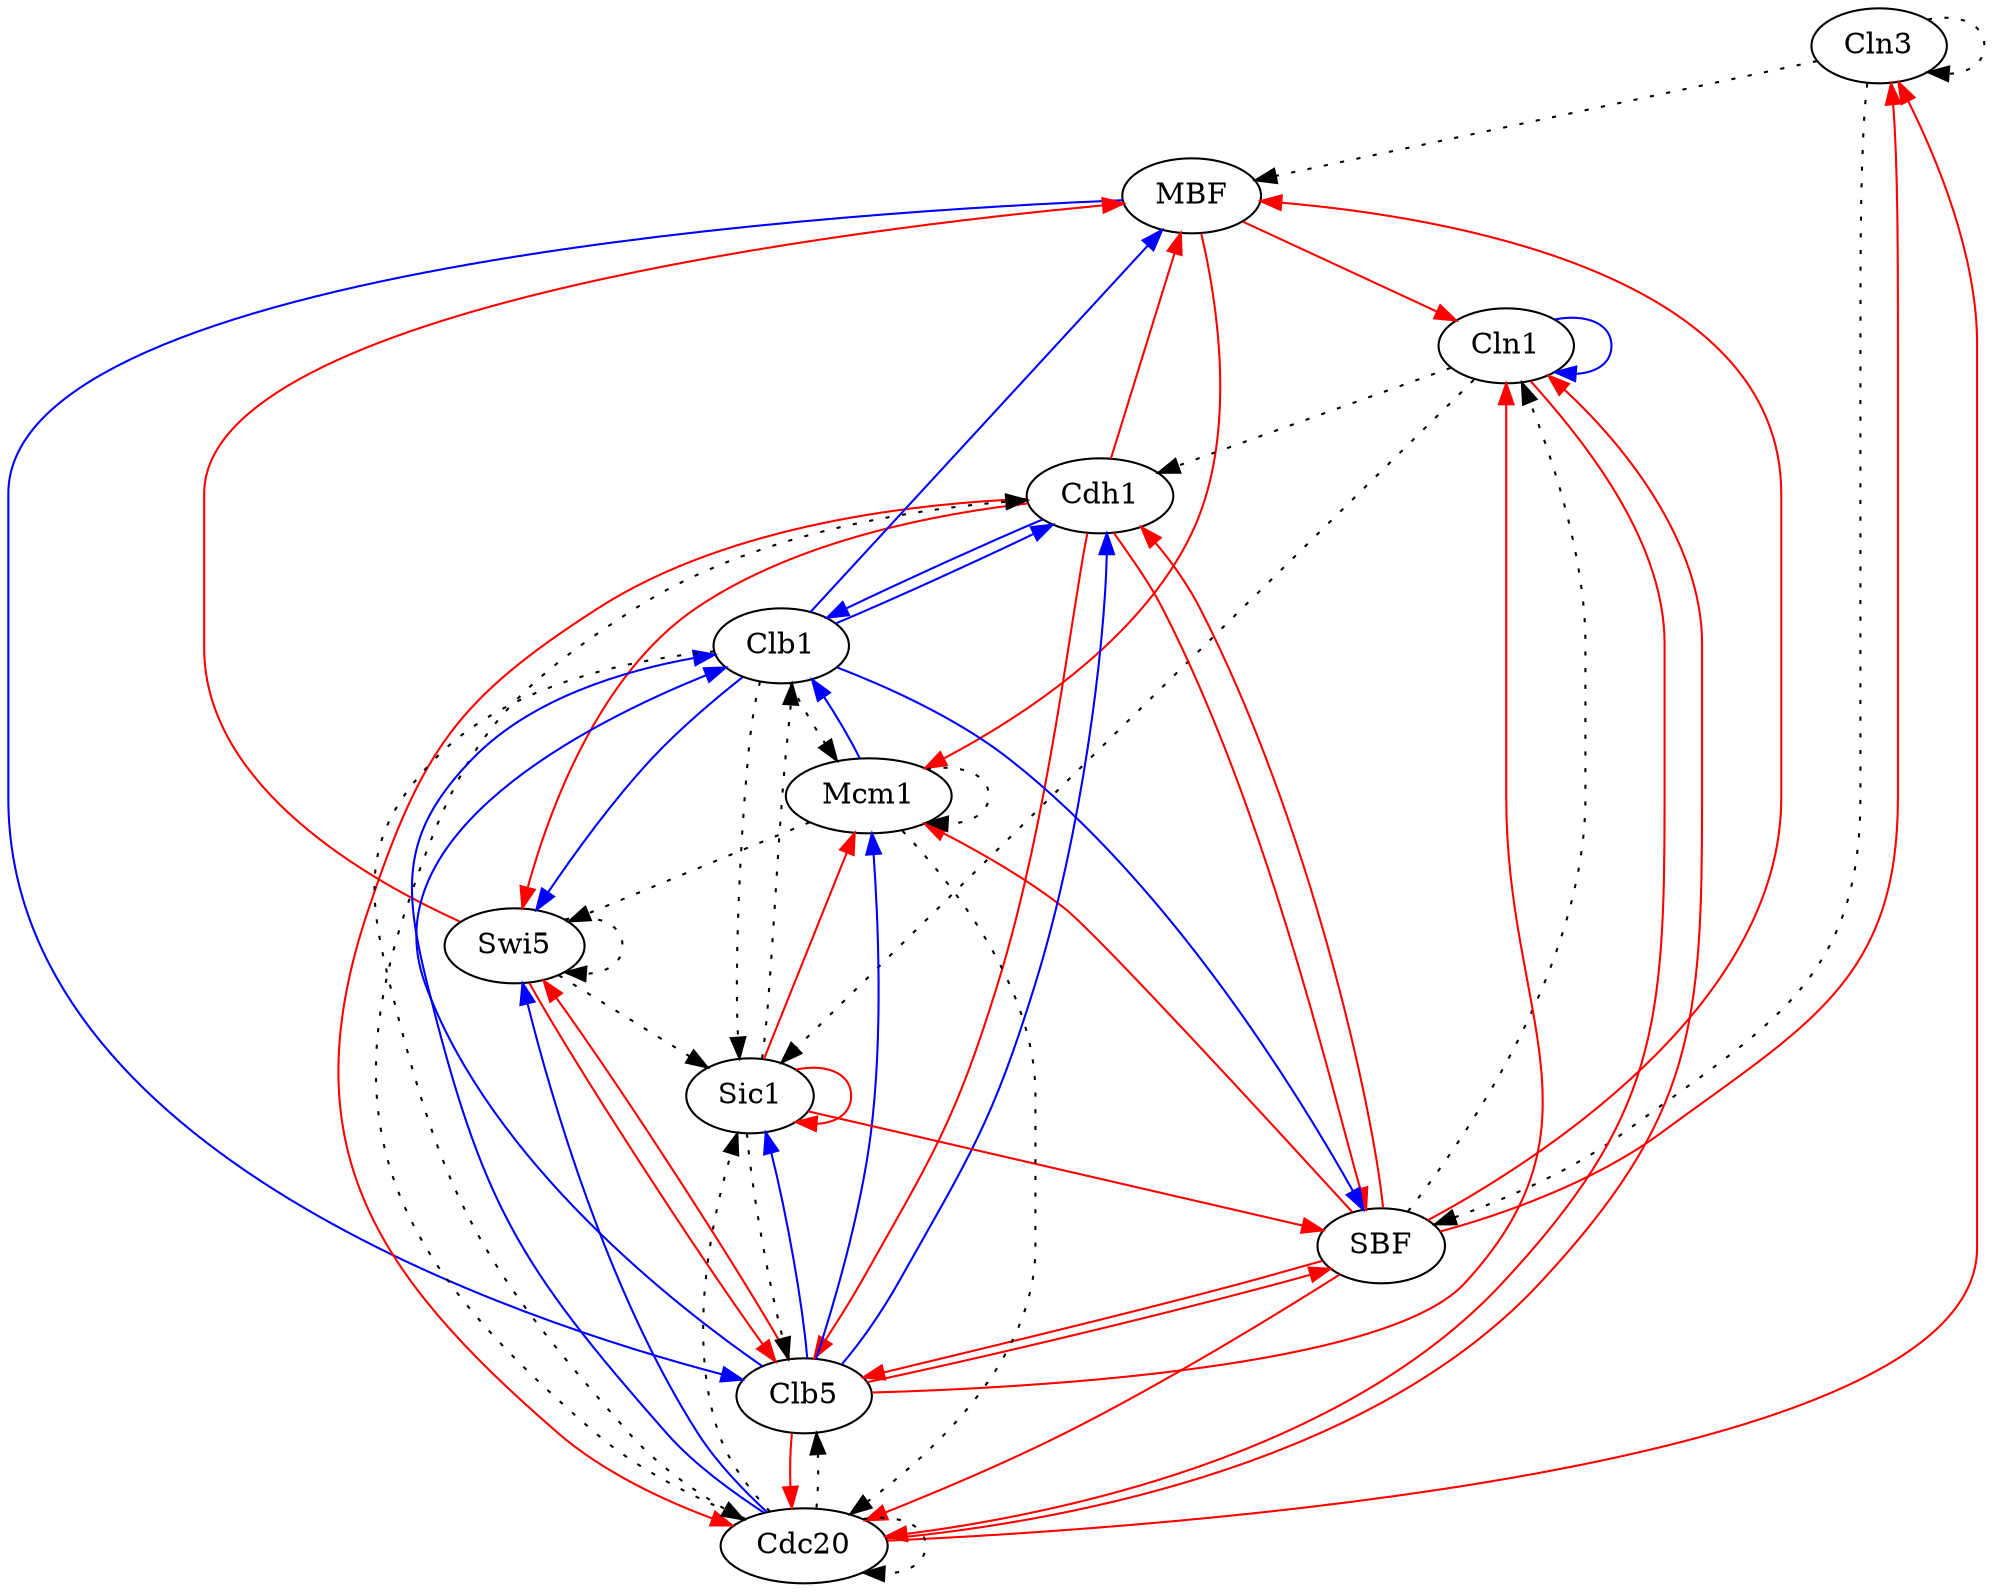 // Grafos-Spellman11
digraph {
	YAL040C [label=Cln3]
	YDL056W [label=MBF]
	YER111C [label=SBF]
	YMR199W [label=Cln1]
	YGL003C [label=Cdh1]
	YDR146C [label=Swi5]
	YGL116W [label=Cdc20]
	YPR120C [label=Clb5]
	YLR079W [label=Sic1]
	YGR108W [label=Clb1]
	YMR043W [label=Mcm1]
	YAL040C -> YAL040C [style=dotted]
	YAL040C -> YDL056W [style=dotted]
	YAL040C -> YER111C [style=dotted]
	YDL056W -> YMR199W [color=red]
	YDL056W -> YPR120C [color=blue]
	YDL056W -> YMR043W [color=red]
	YER111C -> YAL040C [color=red]
	YER111C -> YDL056W [color=red]
	YER111C -> YMR199W [style=dotted]
	YER111C -> YGL003C [color=red]
	YER111C -> YGL116W [color=red]
	YER111C -> YPR120C [color=red]
	YER111C -> YMR043W [color=red]
	YMR199W -> YMR199W [color=blue]
	YMR199W -> YGL003C [style=dotted]
	YMR199W -> YGL116W [color=red]
	YMR199W -> YLR079W [style=dotted]
	YGL003C -> YDL056W [color=red]
	YGL003C -> YER111C [color=red]
	YGL003C -> YDR146C [color=red]
	YGL003C -> YGL116W [color=red]
	YGL003C -> YPR120C [color=red]
	YGL003C -> YGR108W [color=blue]
	YDR146C -> YDL056W [color=red]
	YDR146C -> YDR146C [style=dotted]
	YDR146C -> YPR120C [color=red]
	YDR146C -> YLR079W [style=dotted]
	YGL116W -> YAL040C [color=red]
	YGL116W -> YMR199W [color=red]
	YGL116W -> YGL003C [style=dotted]
	YGL116W -> YDR146C [color=blue]
	YGL116W -> YGL116W [style=dotted]
	YGL116W -> YPR120C [style=dotted]
	YGL116W -> YLR079W [style=dotted]
	YGL116W -> YGR108W [color=blue]
	YPR120C -> YER111C [color=red]
	YPR120C -> YMR199W [color=red]
	YPR120C -> YGL003C [color=blue]
	YPR120C -> YDR146C [color=red]
	YPR120C -> YGL116W [color=red]
	YPR120C -> YLR079W [color=blue]
	YPR120C -> YGR108W [color=blue]
	YPR120C -> YMR043W [color=blue]
	YLR079W -> YER111C [color=red]
	YLR079W -> YPR120C [style=dotted]
	YLR079W -> YLR079W [color=red]
	YLR079W -> YGR108W [style=dotted]
	YLR079W -> YMR043W [color=red]
	YGR108W -> YDL056W [color=blue]
	YGR108W -> YER111C [color=blue]
	YGR108W -> YGL003C [color=blue]
	YGR108W -> YDR146C [color=blue]
	YGR108W -> YGL116W [style=dotted]
	YGR108W -> YLR079W [style=dotted]
	YGR108W -> YMR043W [style=dotted]
	YMR043W -> YDR146C [style=dotted]
	YMR043W -> YGL116W [style=dotted]
	YMR043W -> YGR108W [color=blue]
	YMR043W -> YMR043W [style=dotted]
}
